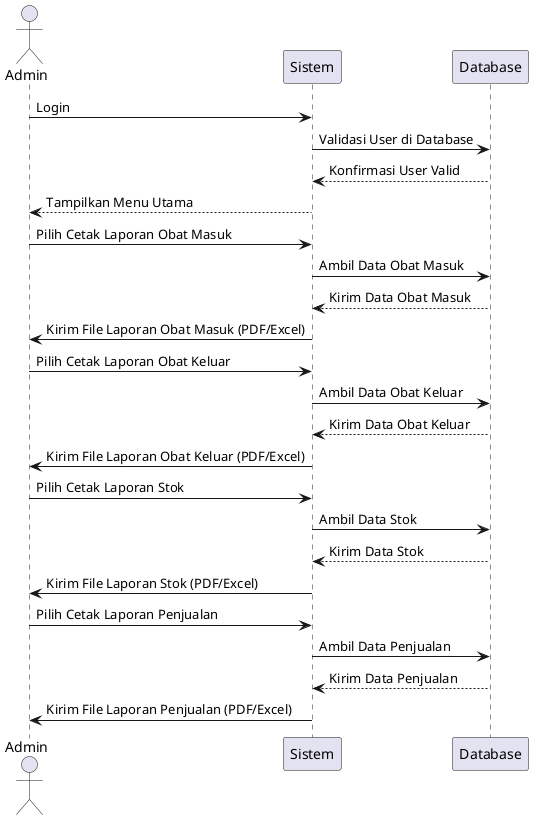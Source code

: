 @startuml
actor Admin
participant "Sistem" as Sistem
participant "Database" as Database

' Proses login
Admin -> Sistem: Login
Sistem -> Database: Validasi User di Database
Database --> Sistem: Konfirmasi User Valid
Sistem --> Admin: Tampilkan Menu Utama

' Proses Cetak Laporan Obat Masuk
Admin -> Sistem: Pilih Cetak Laporan Obat Masuk
Sistem -> Database: Ambil Data Obat Masuk
Database --> Sistem: Kirim Data Obat Masuk
Sistem -> Admin: Kirim File Laporan Obat Masuk (PDF/Excel)

' Proses Cetak Laporan Obat Keluar
Admin -> Sistem: Pilih Cetak Laporan Obat Keluar
Sistem -> Database: Ambil Data Obat Keluar
Database --> Sistem: Kirim Data Obat Keluar
Sistem -> Admin: Kirim File Laporan Obat Keluar (PDF/Excel)

' Proses Cetak Laporan Stok
Admin -> Sistem: Pilih Cetak Laporan Stok
Sistem -> Database: Ambil Data Stok
Database --> Sistem: Kirim Data Stok
Sistem -> Admin: Kirim File Laporan Stok (PDF/Excel)

' Proses Cetak Laporan Penjualan
Admin -> Sistem: Pilih Cetak Laporan Penjualan
Sistem -> Database: Ambil Data Penjualan
Database --> Sistem: Kirim Data Penjualan
Sistem -> Admin: Kirim File Laporan Penjualan (PDF/Excel)

@enduml
